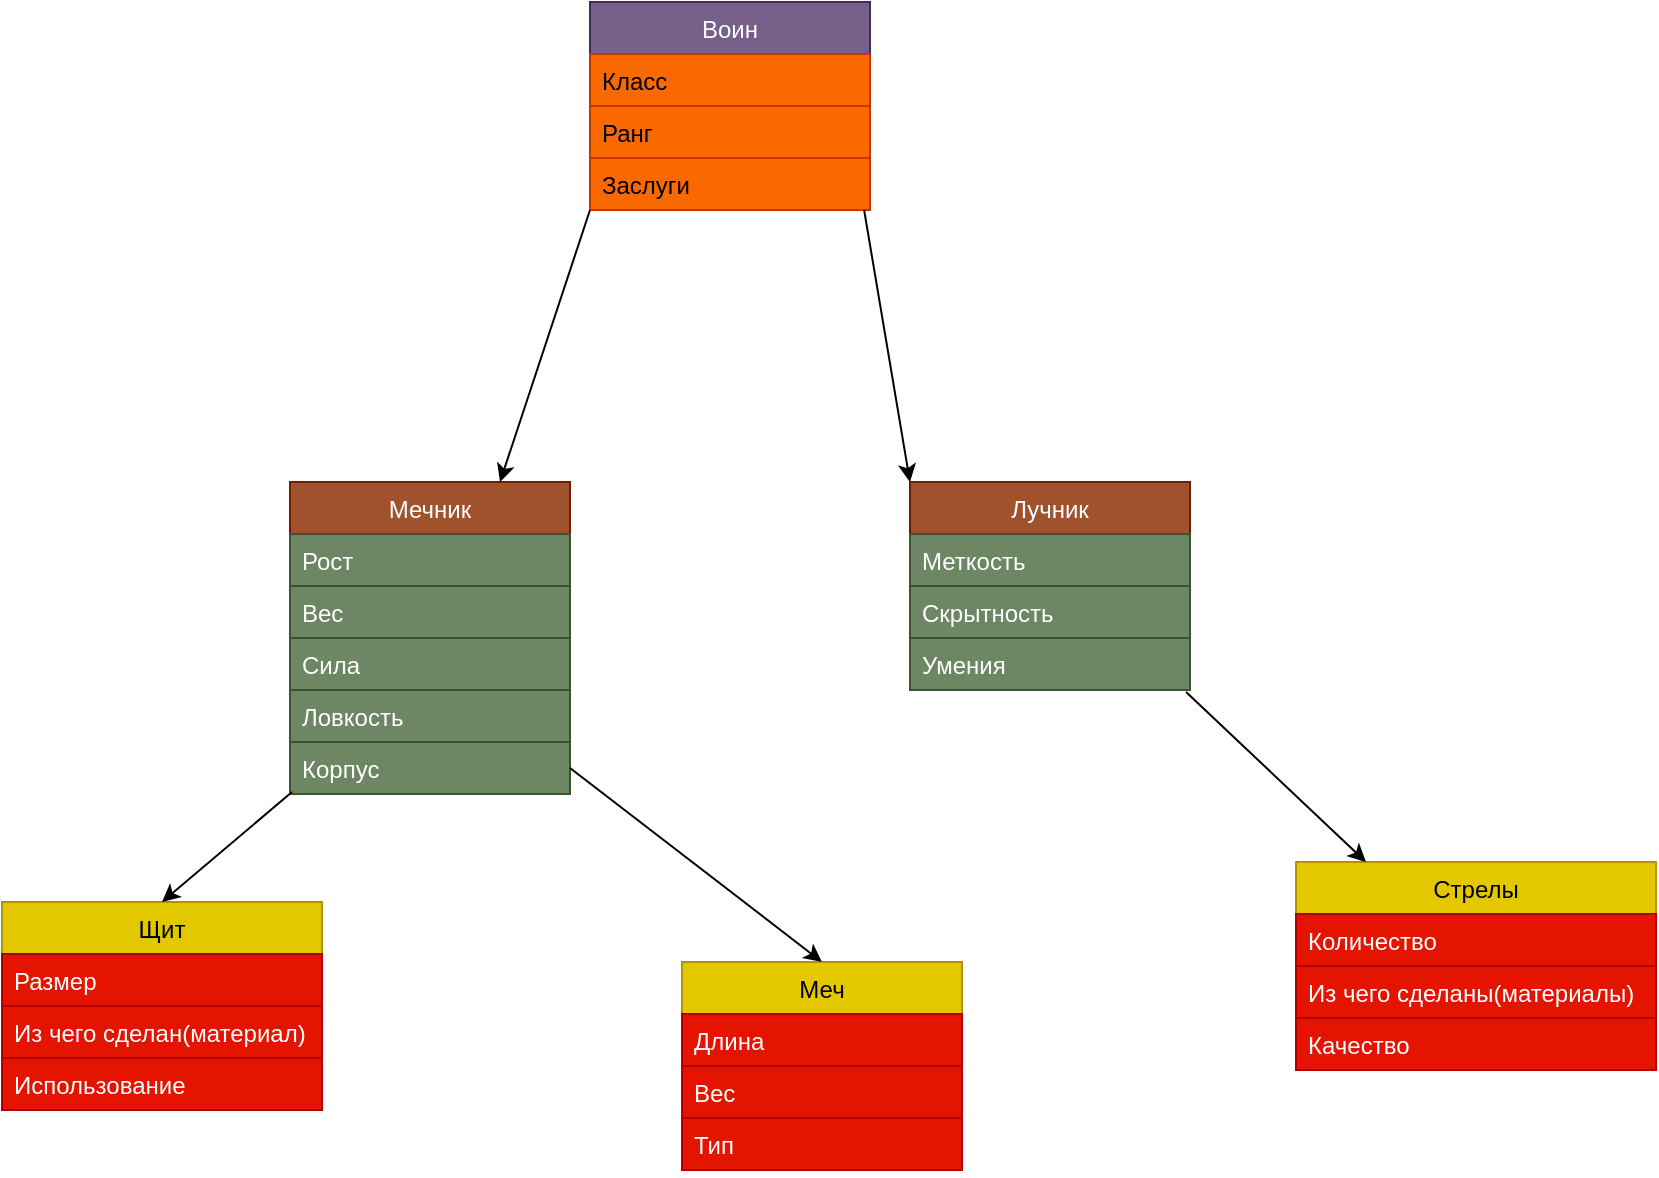 <mxfile version="14.8.5" type="github">
  <diagram id="Nmb4THc1gGD-KGNbrdNZ" name="Page-1">
    <mxGraphModel dx="1422" dy="794" grid="1" gridSize="10" guides="1" tooltips="1" connect="1" arrows="1" fold="1" page="1" pageScale="1" pageWidth="827" pageHeight="1169" math="0" shadow="0">
      <root>
        <mxCell id="0" />
        <mxCell id="1" parent="0" />
        <mxCell id="lUZX4r2CdYcEZuBRouMM-11" value="Щит" style="swimlane;fontStyle=0;childLayout=stackLayout;horizontal=1;startSize=26;horizontalStack=0;resizeParent=1;resizeParentMax=0;resizeLast=0;collapsible=1;marginBottom=0;fillColor=#e3c800;strokeColor=#B09500;fontColor=#000000;" vertex="1" parent="1">
          <mxGeometry y="510" width="160" height="104" as="geometry" />
        </mxCell>
        <mxCell id="lUZX4r2CdYcEZuBRouMM-12" value="Размер" style="text;strokeColor=#B20000;fillColor=#e51400;align=left;verticalAlign=top;spacingLeft=4;spacingRight=4;overflow=hidden;rotatable=0;points=[[0,0.5],[1,0.5]];portConstraint=eastwest;fontColor=#ffffff;" vertex="1" parent="lUZX4r2CdYcEZuBRouMM-11">
          <mxGeometry y="26" width="160" height="26" as="geometry" />
        </mxCell>
        <mxCell id="lUZX4r2CdYcEZuBRouMM-13" value="Из чего сделан(материал)" style="text;strokeColor=#B20000;fillColor=#e51400;align=left;verticalAlign=top;spacingLeft=4;spacingRight=4;overflow=hidden;rotatable=0;points=[[0,0.5],[1,0.5]];portConstraint=eastwest;fontColor=#ffffff;" vertex="1" parent="lUZX4r2CdYcEZuBRouMM-11">
          <mxGeometry y="52" width="160" height="26" as="geometry" />
        </mxCell>
        <mxCell id="lUZX4r2CdYcEZuBRouMM-14" value="Использование" style="text;strokeColor=#B20000;fillColor=#e51400;align=left;verticalAlign=top;spacingLeft=4;spacingRight=4;overflow=hidden;rotatable=0;points=[[0,0.5],[1,0.5]];portConstraint=eastwest;fontColor=#ffffff;" vertex="1" parent="lUZX4r2CdYcEZuBRouMM-11">
          <mxGeometry y="78" width="160" height="26" as="geometry" />
        </mxCell>
        <mxCell id="lUZX4r2CdYcEZuBRouMM-15" value="Мечник" style="swimlane;fontStyle=0;childLayout=stackLayout;horizontal=1;startSize=26;horizontalStack=0;resizeParent=1;resizeParentMax=0;resizeLast=0;collapsible=1;marginBottom=0;fillColor=#a0522d;strokeColor=#6D1F00;fontColor=#ffffff;" vertex="1" parent="1">
          <mxGeometry x="144" y="300" width="140" height="104" as="geometry" />
        </mxCell>
        <mxCell id="lUZX4r2CdYcEZuBRouMM-16" value="Рост" style="text;strokeColor=#3A5431;fillColor=#6d8764;align=left;verticalAlign=top;spacingLeft=4;spacingRight=4;overflow=hidden;rotatable=0;points=[[0,0.5],[1,0.5]];portConstraint=eastwest;fontColor=#ffffff;" vertex="1" parent="lUZX4r2CdYcEZuBRouMM-15">
          <mxGeometry y="26" width="140" height="26" as="geometry" />
        </mxCell>
        <mxCell id="lUZX4r2CdYcEZuBRouMM-17" value="Вес" style="text;strokeColor=#3A5431;fillColor=#6d8764;align=left;verticalAlign=top;spacingLeft=4;spacingRight=4;overflow=hidden;rotatable=0;points=[[0,0.5],[1,0.5]];portConstraint=eastwest;fontColor=#ffffff;" vertex="1" parent="lUZX4r2CdYcEZuBRouMM-15">
          <mxGeometry y="52" width="140" height="26" as="geometry" />
        </mxCell>
        <mxCell id="lUZX4r2CdYcEZuBRouMM-18" value="Сила" style="text;strokeColor=#3A5431;fillColor=#6d8764;align=left;verticalAlign=top;spacingLeft=4;spacingRight=4;overflow=hidden;rotatable=0;points=[[0,0.5],[1,0.5]];portConstraint=eastwest;fontColor=#ffffff;" vertex="1" parent="lUZX4r2CdYcEZuBRouMM-15">
          <mxGeometry y="78" width="140" height="26" as="geometry" />
        </mxCell>
        <mxCell id="lUZX4r2CdYcEZuBRouMM-19" value="Ловкость" style="text;strokeColor=#3A5431;fillColor=#6d8764;align=left;verticalAlign=top;spacingLeft=4;spacingRight=4;overflow=hidden;rotatable=0;points=[[0,0.5],[1,0.5]];portConstraint=eastwest;fontColor=#ffffff;" vertex="1" parent="1">
          <mxGeometry x="144" y="404" width="140" height="26" as="geometry" />
        </mxCell>
        <mxCell id="lUZX4r2CdYcEZuBRouMM-20" value="Корпус" style="text;strokeColor=#3A5431;fillColor=#6d8764;align=left;verticalAlign=top;spacingLeft=4;spacingRight=4;overflow=hidden;rotatable=0;points=[[0,0.5],[1,0.5]];portConstraint=eastwest;fontColor=#ffffff;" vertex="1" parent="1">
          <mxGeometry x="144" y="430" width="140" height="26" as="geometry" />
        </mxCell>
        <mxCell id="lUZX4r2CdYcEZuBRouMM-21" value="Лучник" style="swimlane;fontStyle=0;childLayout=stackLayout;horizontal=1;startSize=26;horizontalStack=0;resizeParent=1;resizeParentMax=0;resizeLast=0;collapsible=1;marginBottom=0;fillColor=#a0522d;strokeColor=#6D1F00;fontColor=#ffffff;" vertex="1" parent="1">
          <mxGeometry x="454" y="300" width="140" height="104" as="geometry" />
        </mxCell>
        <mxCell id="lUZX4r2CdYcEZuBRouMM-22" value="Меткость" style="text;strokeColor=#3A5431;fillColor=#6d8764;align=left;verticalAlign=top;spacingLeft=4;spacingRight=4;overflow=hidden;rotatable=0;points=[[0,0.5],[1,0.5]];portConstraint=eastwest;fontColor=#ffffff;" vertex="1" parent="lUZX4r2CdYcEZuBRouMM-21">
          <mxGeometry y="26" width="140" height="26" as="geometry" />
        </mxCell>
        <mxCell id="lUZX4r2CdYcEZuBRouMM-23" value="Скрытность" style="text;strokeColor=#3A5431;fillColor=#6d8764;align=left;verticalAlign=top;spacingLeft=4;spacingRight=4;overflow=hidden;rotatable=0;points=[[0,0.5],[1,0.5]];portConstraint=eastwest;fontColor=#ffffff;" vertex="1" parent="lUZX4r2CdYcEZuBRouMM-21">
          <mxGeometry y="52" width="140" height="26" as="geometry" />
        </mxCell>
        <mxCell id="lUZX4r2CdYcEZuBRouMM-24" value="Умения" style="text;strokeColor=#3A5431;fillColor=#6d8764;align=left;verticalAlign=top;spacingLeft=4;spacingRight=4;overflow=hidden;rotatable=0;points=[[0,0.5],[1,0.5]];portConstraint=eastwest;fontColor=#ffffff;" vertex="1" parent="lUZX4r2CdYcEZuBRouMM-21">
          <mxGeometry y="78" width="140" height="26" as="geometry" />
        </mxCell>
        <mxCell id="lUZX4r2CdYcEZuBRouMM-25" value="" style="endArrow=classic;html=1;exitX=0.007;exitY=0.962;exitDx=0;exitDy=0;exitPerimeter=0;entryX=0.5;entryY=0;entryDx=0;entryDy=0;" edge="1" parent="1" source="lUZX4r2CdYcEZuBRouMM-20" target="lUZX4r2CdYcEZuBRouMM-11">
          <mxGeometry width="50" height="50" relative="1" as="geometry">
            <mxPoint x="334" y="450" as="sourcePoint" />
            <mxPoint x="74" y="510" as="targetPoint" />
          </mxGeometry>
        </mxCell>
        <mxCell id="lUZX4r2CdYcEZuBRouMM-26" value="Воин" style="swimlane;fontStyle=0;childLayout=stackLayout;horizontal=1;startSize=26;horizontalStack=0;resizeParent=1;resizeParentMax=0;resizeLast=0;collapsible=1;marginBottom=0;fillColor=#76608a;strokeColor=#432D57;fontColor=#ffffff;" vertex="1" parent="1">
          <mxGeometry x="294" y="60" width="140" height="104" as="geometry" />
        </mxCell>
        <mxCell id="lUZX4r2CdYcEZuBRouMM-27" value="Класс" style="text;strokeColor=#C73500;fillColor=#fa6800;align=left;verticalAlign=top;spacingLeft=4;spacingRight=4;overflow=hidden;rotatable=0;points=[[0,0.5],[1,0.5]];portConstraint=eastwest;fontColor=#000000;" vertex="1" parent="lUZX4r2CdYcEZuBRouMM-26">
          <mxGeometry y="26" width="140" height="26" as="geometry" />
        </mxCell>
        <mxCell id="lUZX4r2CdYcEZuBRouMM-28" value="Ранг" style="text;strokeColor=#C73500;fillColor=#fa6800;align=left;verticalAlign=top;spacingLeft=4;spacingRight=4;overflow=hidden;rotatable=0;points=[[0,0.5],[1,0.5]];portConstraint=eastwest;fontColor=#000000;" vertex="1" parent="lUZX4r2CdYcEZuBRouMM-26">
          <mxGeometry y="52" width="140" height="26" as="geometry" />
        </mxCell>
        <mxCell id="lUZX4r2CdYcEZuBRouMM-29" value="Заслуги" style="text;strokeColor=#C73500;fillColor=#fa6800;align=left;verticalAlign=top;spacingLeft=4;spacingRight=4;overflow=hidden;rotatable=0;points=[[0,0.5],[1,0.5]];portConstraint=eastwest;fontColor=#000000;" vertex="1" parent="lUZX4r2CdYcEZuBRouMM-26">
          <mxGeometry y="78" width="140" height="26" as="geometry" />
        </mxCell>
        <mxCell id="lUZX4r2CdYcEZuBRouMM-30" value="" style="endArrow=classic;html=1;exitX=0;exitY=1;exitDx=0;exitDy=0;entryX=0.75;entryY=0;entryDx=0;entryDy=0;" edge="1" parent="1" source="lUZX4r2CdYcEZuBRouMM-26" target="lUZX4r2CdYcEZuBRouMM-15">
          <mxGeometry width="50" height="50" relative="1" as="geometry">
            <mxPoint x="334" y="200" as="sourcePoint" />
            <mxPoint x="384" y="150" as="targetPoint" />
          </mxGeometry>
        </mxCell>
        <mxCell id="lUZX4r2CdYcEZuBRouMM-31" value="" style="endArrow=classic;html=1;exitX=0.979;exitY=1;exitDx=0;exitDy=0;exitPerimeter=0;entryX=0;entryY=0;entryDx=0;entryDy=0;" edge="1" parent="1" source="lUZX4r2CdYcEZuBRouMM-29" target="lUZX4r2CdYcEZuBRouMM-21">
          <mxGeometry width="50" height="50" relative="1" as="geometry">
            <mxPoint x="334" y="200" as="sourcePoint" />
            <mxPoint x="384" y="150" as="targetPoint" />
          </mxGeometry>
        </mxCell>
        <mxCell id="lUZX4r2CdYcEZuBRouMM-32" value="Стрелы" style="swimlane;fontStyle=0;childLayout=stackLayout;horizontal=1;startSize=26;horizontalStack=0;resizeParent=1;resizeParentMax=0;resizeLast=0;collapsible=1;marginBottom=0;fillColor=#e3c800;strokeColor=#B09500;fontColor=#000000;" vertex="1" parent="1">
          <mxGeometry x="647" y="490" width="180" height="104" as="geometry" />
        </mxCell>
        <mxCell id="lUZX4r2CdYcEZuBRouMM-33" value="Количество" style="text;strokeColor=#B20000;fillColor=#e51400;align=left;verticalAlign=top;spacingLeft=4;spacingRight=4;overflow=hidden;rotatable=0;points=[[0,0.5],[1,0.5]];portConstraint=eastwest;fontColor=#ffffff;" vertex="1" parent="lUZX4r2CdYcEZuBRouMM-32">
          <mxGeometry y="26" width="180" height="26" as="geometry" />
        </mxCell>
        <mxCell id="lUZX4r2CdYcEZuBRouMM-34" value="Из чего сделаны(материалы)" style="text;strokeColor=#B20000;fillColor=#e51400;align=left;verticalAlign=top;spacingLeft=4;spacingRight=4;overflow=hidden;rotatable=0;points=[[0,0.5],[1,0.5]];portConstraint=eastwest;fontColor=#ffffff;" vertex="1" parent="lUZX4r2CdYcEZuBRouMM-32">
          <mxGeometry y="52" width="180" height="26" as="geometry" />
        </mxCell>
        <mxCell id="lUZX4r2CdYcEZuBRouMM-35" value="Качество" style="text;strokeColor=#B20000;fillColor=#e51400;align=left;verticalAlign=top;spacingLeft=4;spacingRight=4;overflow=hidden;rotatable=0;points=[[0,0.5],[1,0.5]];portConstraint=eastwest;fontColor=#ffffff;" vertex="1" parent="lUZX4r2CdYcEZuBRouMM-32">
          <mxGeometry y="78" width="180" height="26" as="geometry" />
        </mxCell>
        <mxCell id="lUZX4r2CdYcEZuBRouMM-36" value="" style="endArrow=classic;html=1;exitX=0.986;exitY=1.038;exitDx=0;exitDy=0;exitPerimeter=0;" edge="1" parent="1" source="lUZX4r2CdYcEZuBRouMM-24" target="lUZX4r2CdYcEZuBRouMM-32">
          <mxGeometry width="50" height="50" relative="1" as="geometry">
            <mxPoint x="334" y="400" as="sourcePoint" />
            <mxPoint x="384" y="350" as="targetPoint" />
          </mxGeometry>
        </mxCell>
        <mxCell id="lUZX4r2CdYcEZuBRouMM-37" value="Меч" style="swimlane;fontStyle=0;childLayout=stackLayout;horizontal=1;startSize=26;horizontalStack=0;resizeParent=1;resizeParentMax=0;resizeLast=0;collapsible=1;marginBottom=0;fillColor=#e3c800;strokeColor=#B09500;fontColor=#000000;" vertex="1" parent="1">
          <mxGeometry x="340" y="540" width="140" height="104" as="geometry" />
        </mxCell>
        <mxCell id="lUZX4r2CdYcEZuBRouMM-38" value="Длина" style="text;strokeColor=#B20000;fillColor=#e51400;align=left;verticalAlign=top;spacingLeft=4;spacingRight=4;overflow=hidden;rotatable=0;points=[[0,0.5],[1,0.5]];portConstraint=eastwest;fontColor=#ffffff;" vertex="1" parent="lUZX4r2CdYcEZuBRouMM-37">
          <mxGeometry y="26" width="140" height="26" as="geometry" />
        </mxCell>
        <mxCell id="lUZX4r2CdYcEZuBRouMM-39" value="Вес" style="text;strokeColor=#B20000;fillColor=#e51400;align=left;verticalAlign=top;spacingLeft=4;spacingRight=4;overflow=hidden;rotatable=0;points=[[0,0.5],[1,0.5]];portConstraint=eastwest;fontColor=#ffffff;" vertex="1" parent="lUZX4r2CdYcEZuBRouMM-37">
          <mxGeometry y="52" width="140" height="26" as="geometry" />
        </mxCell>
        <mxCell id="lUZX4r2CdYcEZuBRouMM-40" value="Тип" style="text;strokeColor=#B20000;fillColor=#e51400;align=left;verticalAlign=top;spacingLeft=4;spacingRight=4;overflow=hidden;rotatable=0;points=[[0,0.5],[1,0.5]];portConstraint=eastwest;fontColor=#ffffff;" vertex="1" parent="lUZX4r2CdYcEZuBRouMM-37">
          <mxGeometry y="78" width="140" height="26" as="geometry" />
        </mxCell>
        <mxCell id="lUZX4r2CdYcEZuBRouMM-41" value="" style="endArrow=classic;html=1;exitX=1;exitY=0.5;exitDx=0;exitDy=0;entryX=0.5;entryY=0;entryDx=0;entryDy=0;" edge="1" parent="1" source="lUZX4r2CdYcEZuBRouMM-20" target="lUZX4r2CdYcEZuBRouMM-37">
          <mxGeometry width="50" height="50" relative="1" as="geometry">
            <mxPoint x="390" y="620" as="sourcePoint" />
            <mxPoint x="440" y="570" as="targetPoint" />
          </mxGeometry>
        </mxCell>
      </root>
    </mxGraphModel>
  </diagram>
</mxfile>
